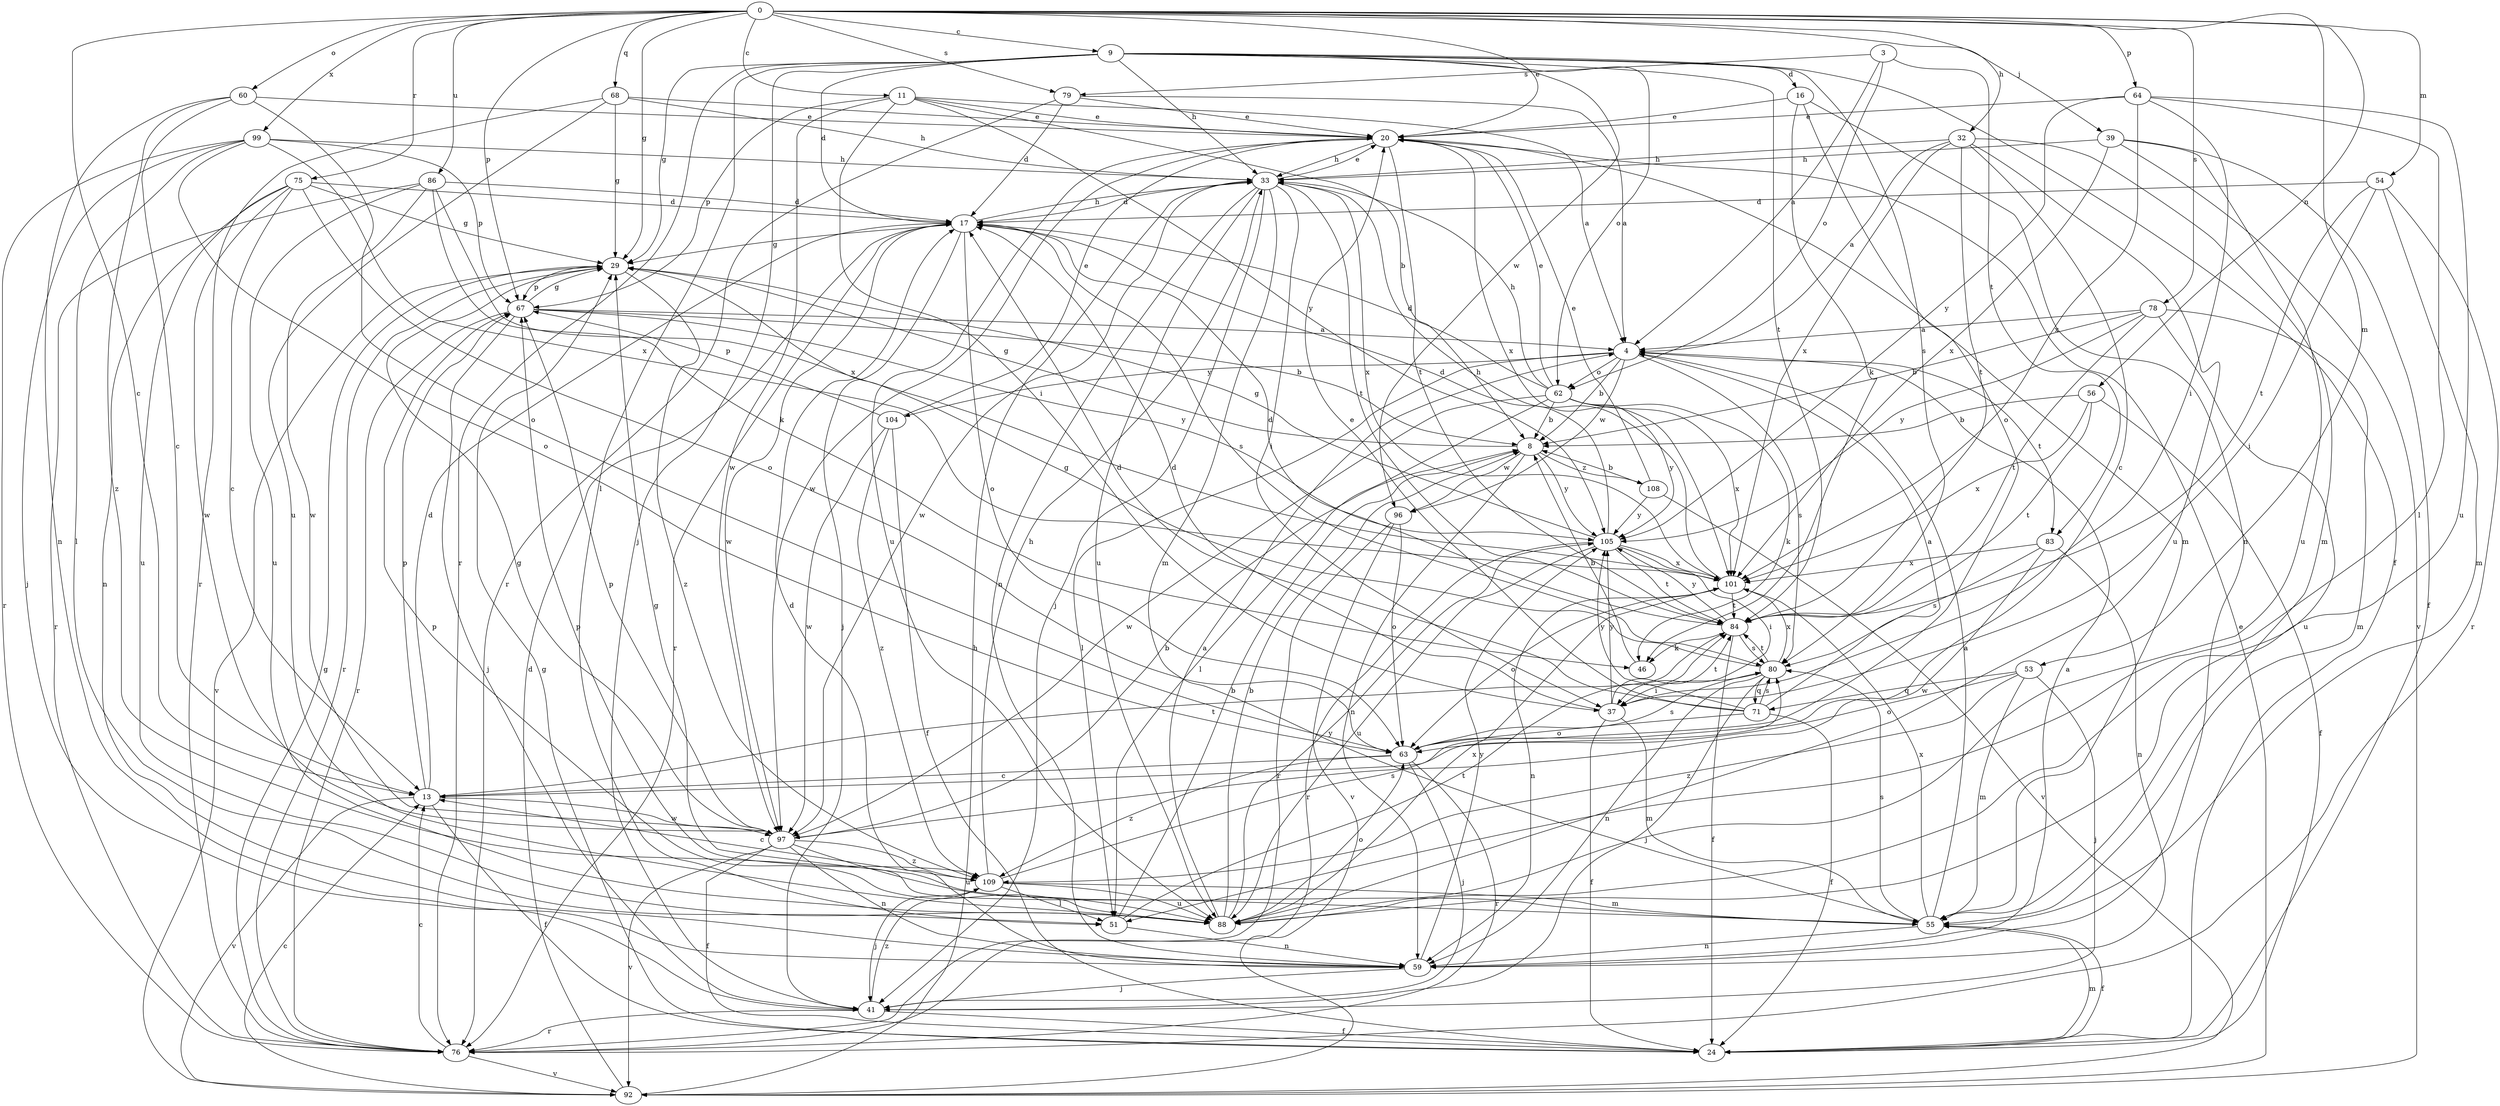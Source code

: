 strict digraph  {
0;
3;
4;
8;
9;
11;
13;
16;
17;
20;
24;
29;
32;
33;
37;
39;
41;
46;
51;
53;
54;
55;
56;
59;
60;
62;
63;
64;
67;
68;
71;
75;
76;
78;
79;
80;
83;
84;
86;
88;
92;
96;
97;
99;
101;
104;
105;
108;
109;
0 -> 9  [label=c];
0 -> 11  [label=c];
0 -> 13  [label=c];
0 -> 20  [label=e];
0 -> 29  [label=g];
0 -> 32  [label=h];
0 -> 39  [label=j];
0 -> 53  [label=m];
0 -> 54  [label=m];
0 -> 56  [label=n];
0 -> 60  [label=o];
0 -> 64  [label=p];
0 -> 67  [label=p];
0 -> 68  [label=q];
0 -> 75  [label=r];
0 -> 78  [label=s];
0 -> 79  [label=s];
0 -> 86  [label=u];
0 -> 99  [label=x];
3 -> 4  [label=a];
3 -> 62  [label=o];
3 -> 79  [label=s];
3 -> 83  [label=t];
4 -> 8  [label=b];
4 -> 51  [label=l];
4 -> 62  [label=o];
4 -> 80  [label=s];
4 -> 83  [label=t];
4 -> 96  [label=w];
4 -> 104  [label=y];
8 -> 29  [label=g];
8 -> 59  [label=n];
8 -> 96  [label=w];
8 -> 105  [label=y];
8 -> 108  [label=z];
9 -> 16  [label=d];
9 -> 17  [label=d];
9 -> 24  [label=f];
9 -> 29  [label=g];
9 -> 33  [label=h];
9 -> 41  [label=j];
9 -> 51  [label=l];
9 -> 62  [label=o];
9 -> 76  [label=r];
9 -> 80  [label=s];
9 -> 84  [label=t];
9 -> 96  [label=w];
11 -> 4  [label=a];
11 -> 8  [label=b];
11 -> 20  [label=e];
11 -> 37  [label=i];
11 -> 67  [label=p];
11 -> 97  [label=w];
11 -> 105  [label=y];
13 -> 17  [label=d];
13 -> 24  [label=f];
13 -> 67  [label=p];
13 -> 84  [label=t];
13 -> 92  [label=v];
13 -> 97  [label=w];
16 -> 20  [label=e];
16 -> 46  [label=k];
16 -> 59  [label=n];
16 -> 63  [label=o];
17 -> 29  [label=g];
17 -> 33  [label=h];
17 -> 41  [label=j];
17 -> 63  [label=o];
17 -> 76  [label=r];
17 -> 80  [label=s];
17 -> 97  [label=w];
20 -> 33  [label=h];
20 -> 55  [label=m];
20 -> 84  [label=t];
20 -> 88  [label=u];
20 -> 97  [label=w];
20 -> 101  [label=x];
24 -> 29  [label=g];
24 -> 55  [label=m];
29 -> 67  [label=p];
29 -> 76  [label=r];
29 -> 92  [label=v];
29 -> 109  [label=z];
32 -> 4  [label=a];
32 -> 13  [label=c];
32 -> 33  [label=h];
32 -> 55  [label=m];
32 -> 84  [label=t];
32 -> 88  [label=u];
32 -> 101  [label=x];
33 -> 17  [label=d];
33 -> 20  [label=e];
33 -> 37  [label=i];
33 -> 41  [label=j];
33 -> 55  [label=m];
33 -> 59  [label=n];
33 -> 84  [label=t];
33 -> 88  [label=u];
33 -> 97  [label=w];
33 -> 101  [label=x];
37 -> 17  [label=d];
37 -> 24  [label=f];
37 -> 55  [label=m];
37 -> 84  [label=t];
37 -> 105  [label=y];
39 -> 24  [label=f];
39 -> 33  [label=h];
39 -> 88  [label=u];
39 -> 92  [label=v];
39 -> 101  [label=x];
41 -> 24  [label=f];
41 -> 76  [label=r];
41 -> 109  [label=z];
46 -> 8  [label=b];
51 -> 8  [label=b];
51 -> 59  [label=n];
51 -> 84  [label=t];
53 -> 41  [label=j];
53 -> 55  [label=m];
53 -> 63  [label=o];
53 -> 71  [label=q];
53 -> 109  [label=z];
54 -> 17  [label=d];
54 -> 37  [label=i];
54 -> 55  [label=m];
54 -> 76  [label=r];
54 -> 84  [label=t];
55 -> 4  [label=a];
55 -> 24  [label=f];
55 -> 29  [label=g];
55 -> 59  [label=n];
55 -> 67  [label=p];
55 -> 80  [label=s];
55 -> 101  [label=x];
56 -> 8  [label=b];
56 -> 24  [label=f];
56 -> 84  [label=t];
56 -> 101  [label=x];
59 -> 4  [label=a];
59 -> 17  [label=d];
59 -> 41  [label=j];
59 -> 105  [label=y];
60 -> 13  [label=c];
60 -> 20  [label=e];
60 -> 59  [label=n];
60 -> 63  [label=o];
60 -> 109  [label=z];
62 -> 8  [label=b];
62 -> 17  [label=d];
62 -> 20  [label=e];
62 -> 33  [label=h];
62 -> 46  [label=k];
62 -> 51  [label=l];
62 -> 97  [label=w];
62 -> 101  [label=x];
62 -> 105  [label=y];
63 -> 13  [label=c];
63 -> 41  [label=j];
63 -> 76  [label=r];
63 -> 80  [label=s];
63 -> 109  [label=z];
64 -> 20  [label=e];
64 -> 37  [label=i];
64 -> 51  [label=l];
64 -> 88  [label=u];
64 -> 101  [label=x];
64 -> 105  [label=y];
67 -> 4  [label=a];
67 -> 8  [label=b];
67 -> 29  [label=g];
67 -> 41  [label=j];
67 -> 76  [label=r];
67 -> 105  [label=y];
68 -> 20  [label=e];
68 -> 29  [label=g];
68 -> 33  [label=h];
68 -> 76  [label=r];
68 -> 88  [label=u];
71 -> 4  [label=a];
71 -> 17  [label=d];
71 -> 20  [label=e];
71 -> 24  [label=f];
71 -> 63  [label=o];
71 -> 80  [label=s];
71 -> 105  [label=y];
75 -> 13  [label=c];
75 -> 17  [label=d];
75 -> 29  [label=g];
75 -> 59  [label=n];
75 -> 63  [label=o];
75 -> 88  [label=u];
75 -> 97  [label=w];
76 -> 13  [label=c];
76 -> 29  [label=g];
76 -> 92  [label=v];
78 -> 4  [label=a];
78 -> 8  [label=b];
78 -> 55  [label=m];
78 -> 84  [label=t];
78 -> 88  [label=u];
78 -> 105  [label=y];
79 -> 4  [label=a];
79 -> 17  [label=d];
79 -> 20  [label=e];
79 -> 76  [label=r];
80 -> 29  [label=g];
80 -> 37  [label=i];
80 -> 41  [label=j];
80 -> 59  [label=n];
80 -> 71  [label=q];
80 -> 84  [label=t];
80 -> 101  [label=x];
83 -> 59  [label=n];
83 -> 80  [label=s];
83 -> 97  [label=w];
83 -> 101  [label=x];
84 -> 17  [label=d];
84 -> 24  [label=f];
84 -> 46  [label=k];
84 -> 80  [label=s];
84 -> 105  [label=y];
86 -> 17  [label=d];
86 -> 46  [label=k];
86 -> 76  [label=r];
86 -> 88  [label=u];
86 -> 97  [label=w];
86 -> 101  [label=x];
88 -> 4  [label=a];
88 -> 8  [label=b];
88 -> 63  [label=o];
88 -> 67  [label=p];
88 -> 101  [label=x];
88 -> 105  [label=y];
92 -> 13  [label=c];
92 -> 17  [label=d];
92 -> 20  [label=e];
92 -> 33  [label=h];
96 -> 63  [label=o];
96 -> 76  [label=r];
96 -> 92  [label=v];
97 -> 8  [label=b];
97 -> 24  [label=f];
97 -> 29  [label=g];
97 -> 59  [label=n];
97 -> 67  [label=p];
97 -> 88  [label=u];
97 -> 92  [label=v];
97 -> 109  [label=z];
99 -> 33  [label=h];
99 -> 41  [label=j];
99 -> 51  [label=l];
99 -> 63  [label=o];
99 -> 67  [label=p];
99 -> 76  [label=r];
99 -> 101  [label=x];
101 -> 33  [label=h];
101 -> 59  [label=n];
101 -> 63  [label=o];
101 -> 84  [label=t];
104 -> 20  [label=e];
104 -> 24  [label=f];
104 -> 67  [label=p];
104 -> 97  [label=w];
104 -> 109  [label=z];
105 -> 17  [label=d];
105 -> 29  [label=g];
105 -> 37  [label=i];
105 -> 76  [label=r];
105 -> 84  [label=t];
105 -> 88  [label=u];
105 -> 101  [label=x];
108 -> 8  [label=b];
108 -> 20  [label=e];
108 -> 92  [label=v];
108 -> 105  [label=y];
109 -> 13  [label=c];
109 -> 33  [label=h];
109 -> 41  [label=j];
109 -> 51  [label=l];
109 -> 55  [label=m];
109 -> 80  [label=s];
109 -> 88  [label=u];
}
